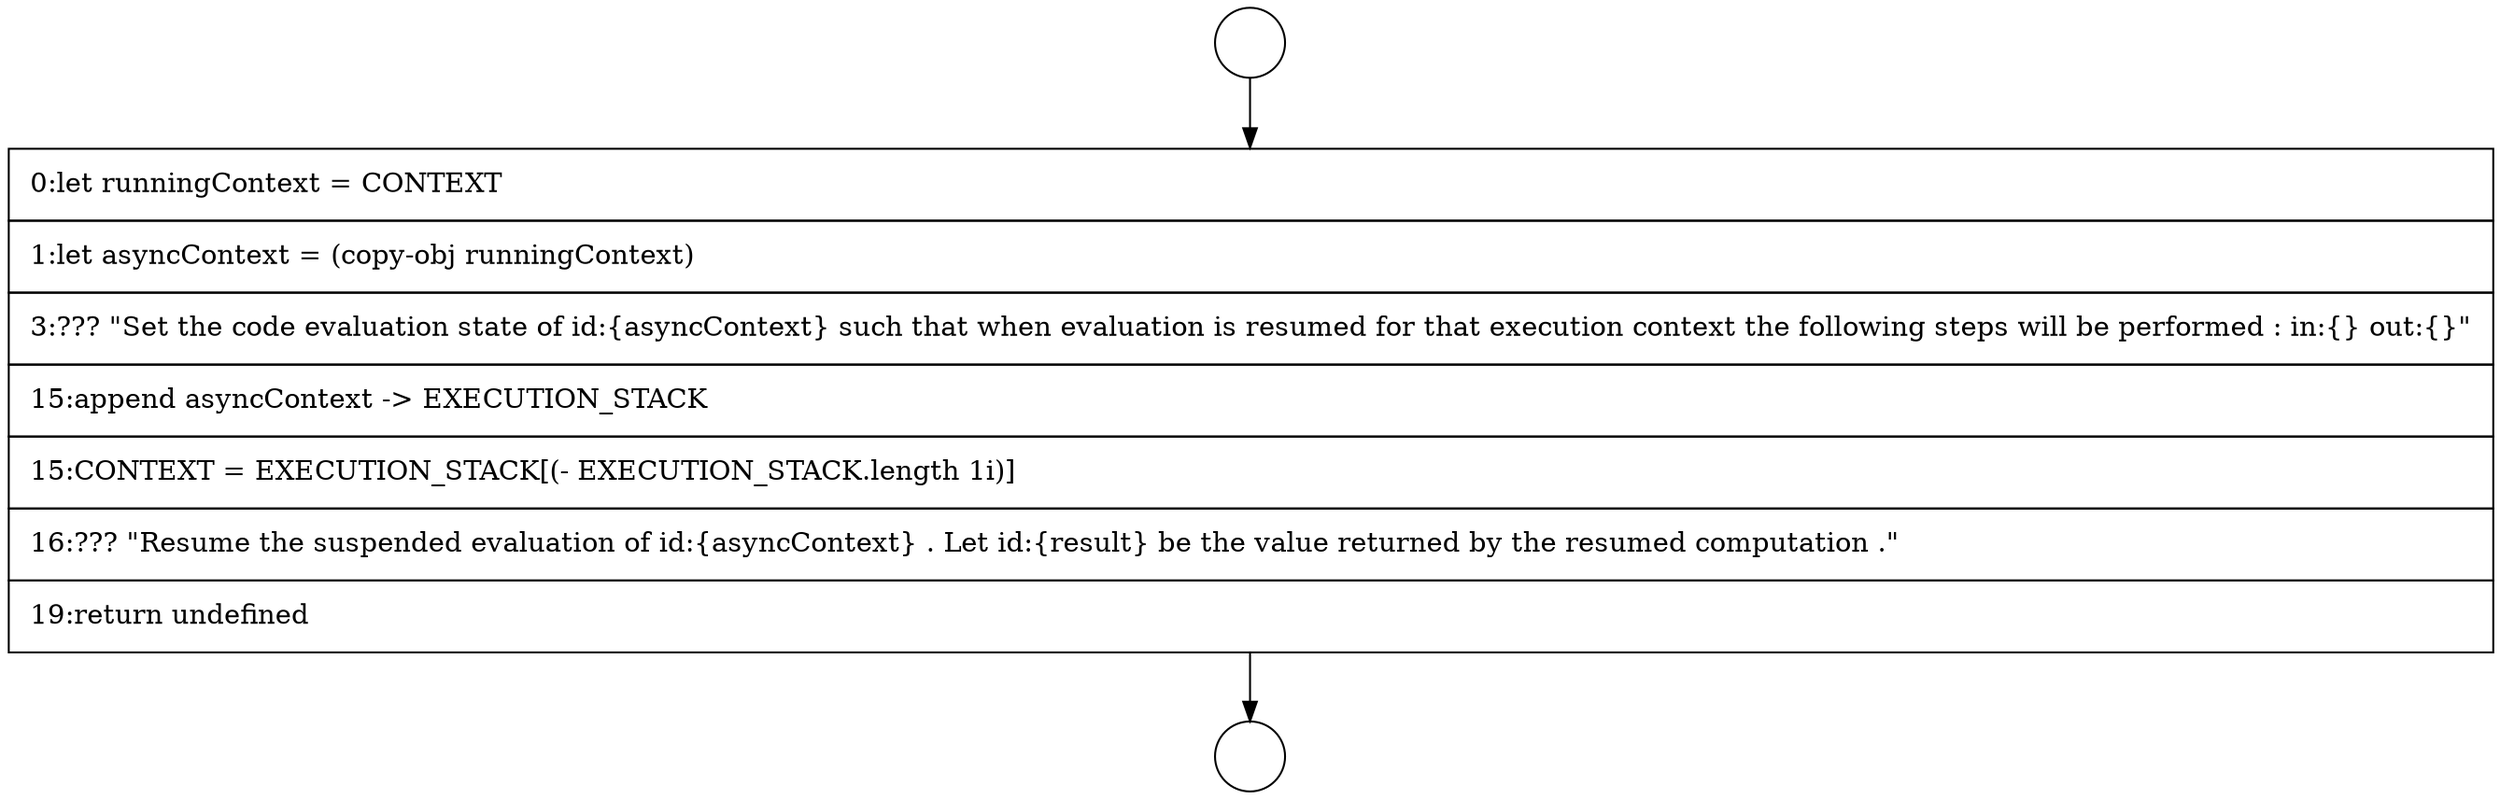 digraph {
  node0 [shape=circle label=" " color="black" fillcolor="white" style=filled]
  node2 [shape=none, margin=0, label=<<font color="black">
    <table border="0" cellborder="1" cellspacing="0" cellpadding="10">
      <tr><td align="left">0:let runningContext = CONTEXT</td></tr>
      <tr><td align="left">1:let asyncContext = (copy-obj runningContext)</td></tr>
      <tr><td align="left">3:??? &quot;Set the code evaluation state of id:{asyncContext} such that when evaluation is resumed for that execution context the following steps will be performed : in:{} out:{}&quot;</td></tr>
      <tr><td align="left">15:append asyncContext -&gt; EXECUTION_STACK</td></tr>
      <tr><td align="left">15:CONTEXT = EXECUTION_STACK[(- EXECUTION_STACK.length 1i)]</td></tr>
      <tr><td align="left">16:??? &quot;Resume the suspended evaluation of id:{asyncContext} . Let id:{result} be the value returned by the resumed computation .&quot;</td></tr>
      <tr><td align="left">19:return undefined</td></tr>
    </table>
  </font>> color="black" fillcolor="white" style=filled]
  node1 [shape=circle label=" " color="black" fillcolor="white" style=filled]
  node0 -> node2 [ color="black"]
  node2 -> node1 [ color="black"]
}
